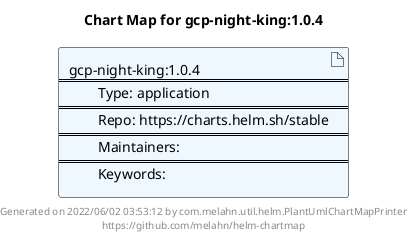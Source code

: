 @startuml
skinparam linetype ortho
skinparam backgroundColor white
skinparam usecaseBorderColor black
skinparam usecaseArrowColor LightSlateGray
skinparam artifactBorderColor black
skinparam artifactArrowColor LightSlateGray

title Chart Map for gcp-night-king:1.0.4

'There is one referenced Helm Chart
artifact "gcp-night-king:1.0.4\n====\n\tType: application\n====\n\tRepo: https://charts.helm.sh/stable\n====\n\tMaintainers: \n====\n\tKeywords: " as gcp_night_king_1_0_4 #AliceBlue

'There are 0 referenced Docker Images

'Chart Dependencies

center footer Generated on 2022/06/02 03:53:12 by com.melahn.util.helm.PlantUmlChartMapPrinter\nhttps://github.com/melahn/helm-chartmap
@enduml
